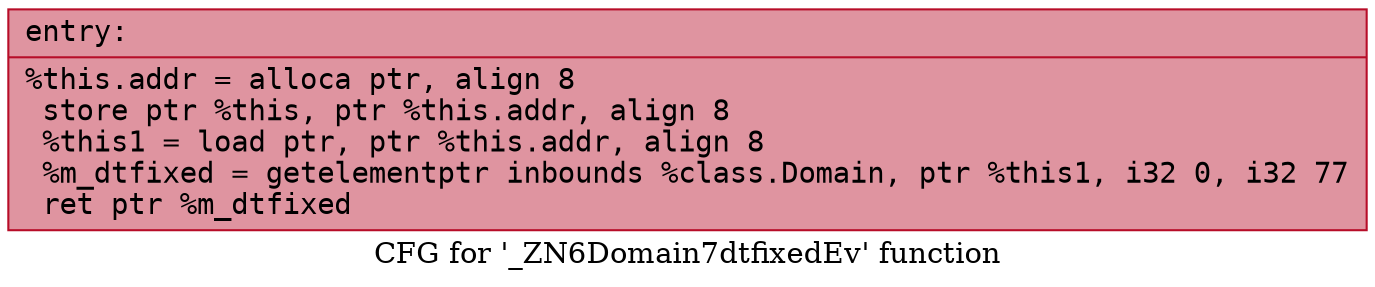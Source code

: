 digraph "CFG for '_ZN6Domain7dtfixedEv' function" {
	label="CFG for '_ZN6Domain7dtfixedEv' function";

	Node0x555f5b09f810 [shape=record,color="#b70d28ff", style=filled, fillcolor="#b70d2870" fontname="Courier",label="{entry:\l|  %this.addr = alloca ptr, align 8\l  store ptr %this, ptr %this.addr, align 8\l  %this1 = load ptr, ptr %this.addr, align 8\l  %m_dtfixed = getelementptr inbounds %class.Domain, ptr %this1, i32 0, i32 77\l  ret ptr %m_dtfixed\l}"];
}

